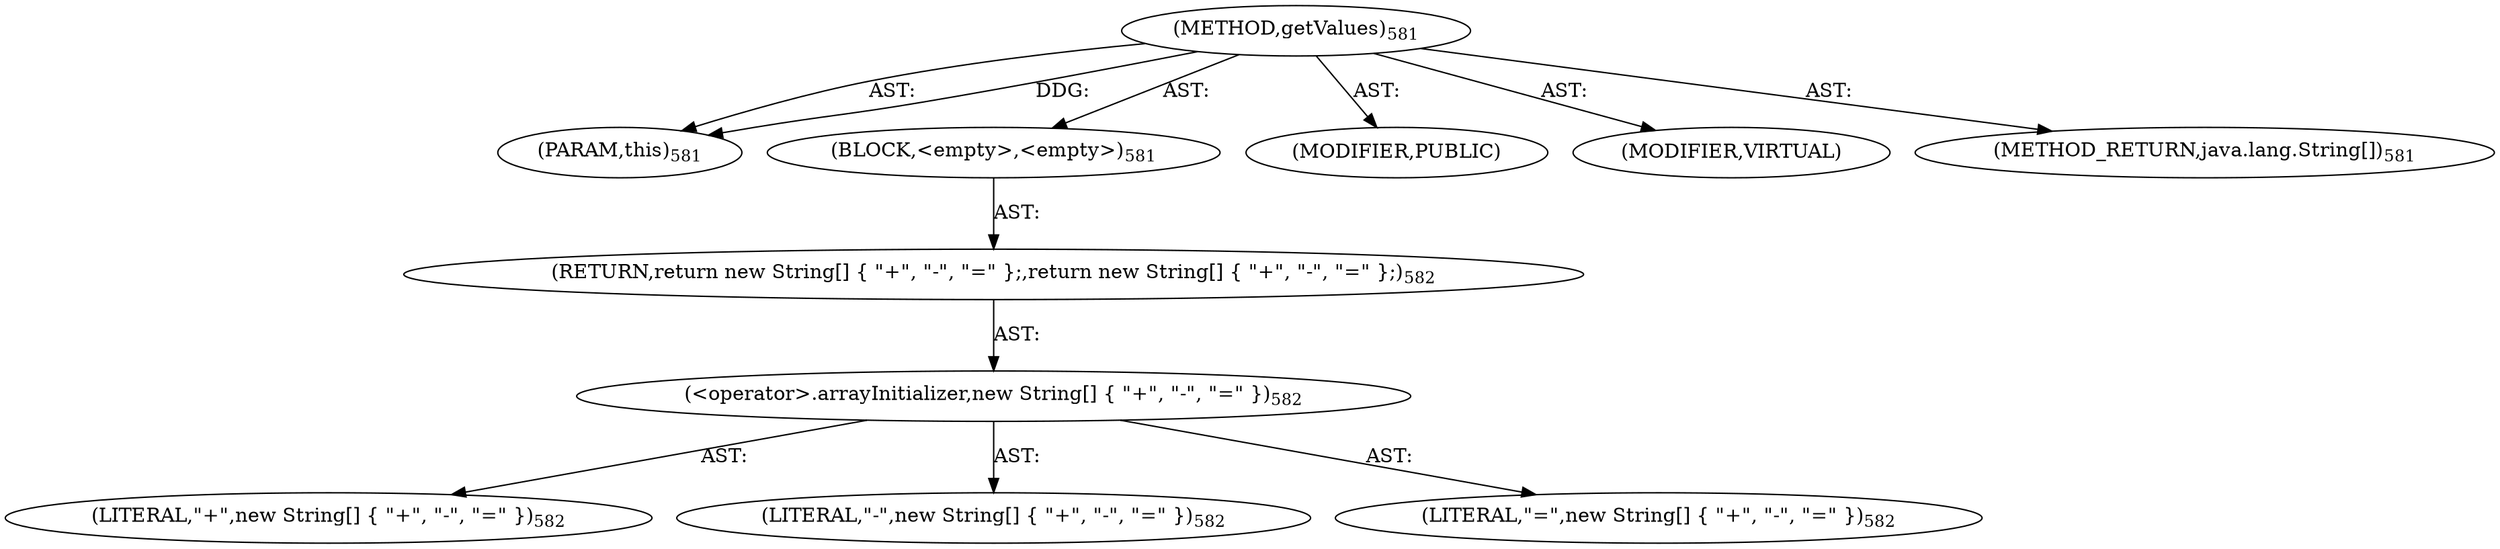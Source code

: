 digraph "getValues" {  
"111669149718" [label = <(METHOD,getValues)<SUB>581</SUB>> ]
"115964117030" [label = <(PARAM,this)<SUB>581</SUB>> ]
"25769803877" [label = <(BLOCK,&lt;empty&gt;,&lt;empty&gt;)<SUB>581</SUB>> ]
"146028888067" [label = <(RETURN,return new String[] { &quot;+&quot;, &quot;-&quot;, &quot;=&quot; };,return new String[] { &quot;+&quot;, &quot;-&quot;, &quot;=&quot; };)<SUB>582</SUB>> ]
"30064771423" [label = <(&lt;operator&gt;.arrayInitializer,new String[] { &quot;+&quot;, &quot;-&quot;, &quot;=&quot; })<SUB>582</SUB>> ]
"90194313272" [label = <(LITERAL,&quot;+&quot;,new String[] { &quot;+&quot;, &quot;-&quot;, &quot;=&quot; })<SUB>582</SUB>> ]
"90194313273" [label = <(LITERAL,&quot;-&quot;,new String[] { &quot;+&quot;, &quot;-&quot;, &quot;=&quot; })<SUB>582</SUB>> ]
"90194313274" [label = <(LITERAL,&quot;=&quot;,new String[] { &quot;+&quot;, &quot;-&quot;, &quot;=&quot; })<SUB>582</SUB>> ]
"133143986244" [label = <(MODIFIER,PUBLIC)> ]
"133143986245" [label = <(MODIFIER,VIRTUAL)> ]
"128849018902" [label = <(METHOD_RETURN,java.lang.String[])<SUB>581</SUB>> ]
  "111669149718" -> "115964117030"  [ label = "AST: "] 
  "111669149718" -> "25769803877"  [ label = "AST: "] 
  "111669149718" -> "133143986244"  [ label = "AST: "] 
  "111669149718" -> "133143986245"  [ label = "AST: "] 
  "111669149718" -> "128849018902"  [ label = "AST: "] 
  "25769803877" -> "146028888067"  [ label = "AST: "] 
  "146028888067" -> "30064771423"  [ label = "AST: "] 
  "30064771423" -> "90194313272"  [ label = "AST: "] 
  "30064771423" -> "90194313273"  [ label = "AST: "] 
  "30064771423" -> "90194313274"  [ label = "AST: "] 
  "111669149718" -> "115964117030"  [ label = "DDG: "] 
}
